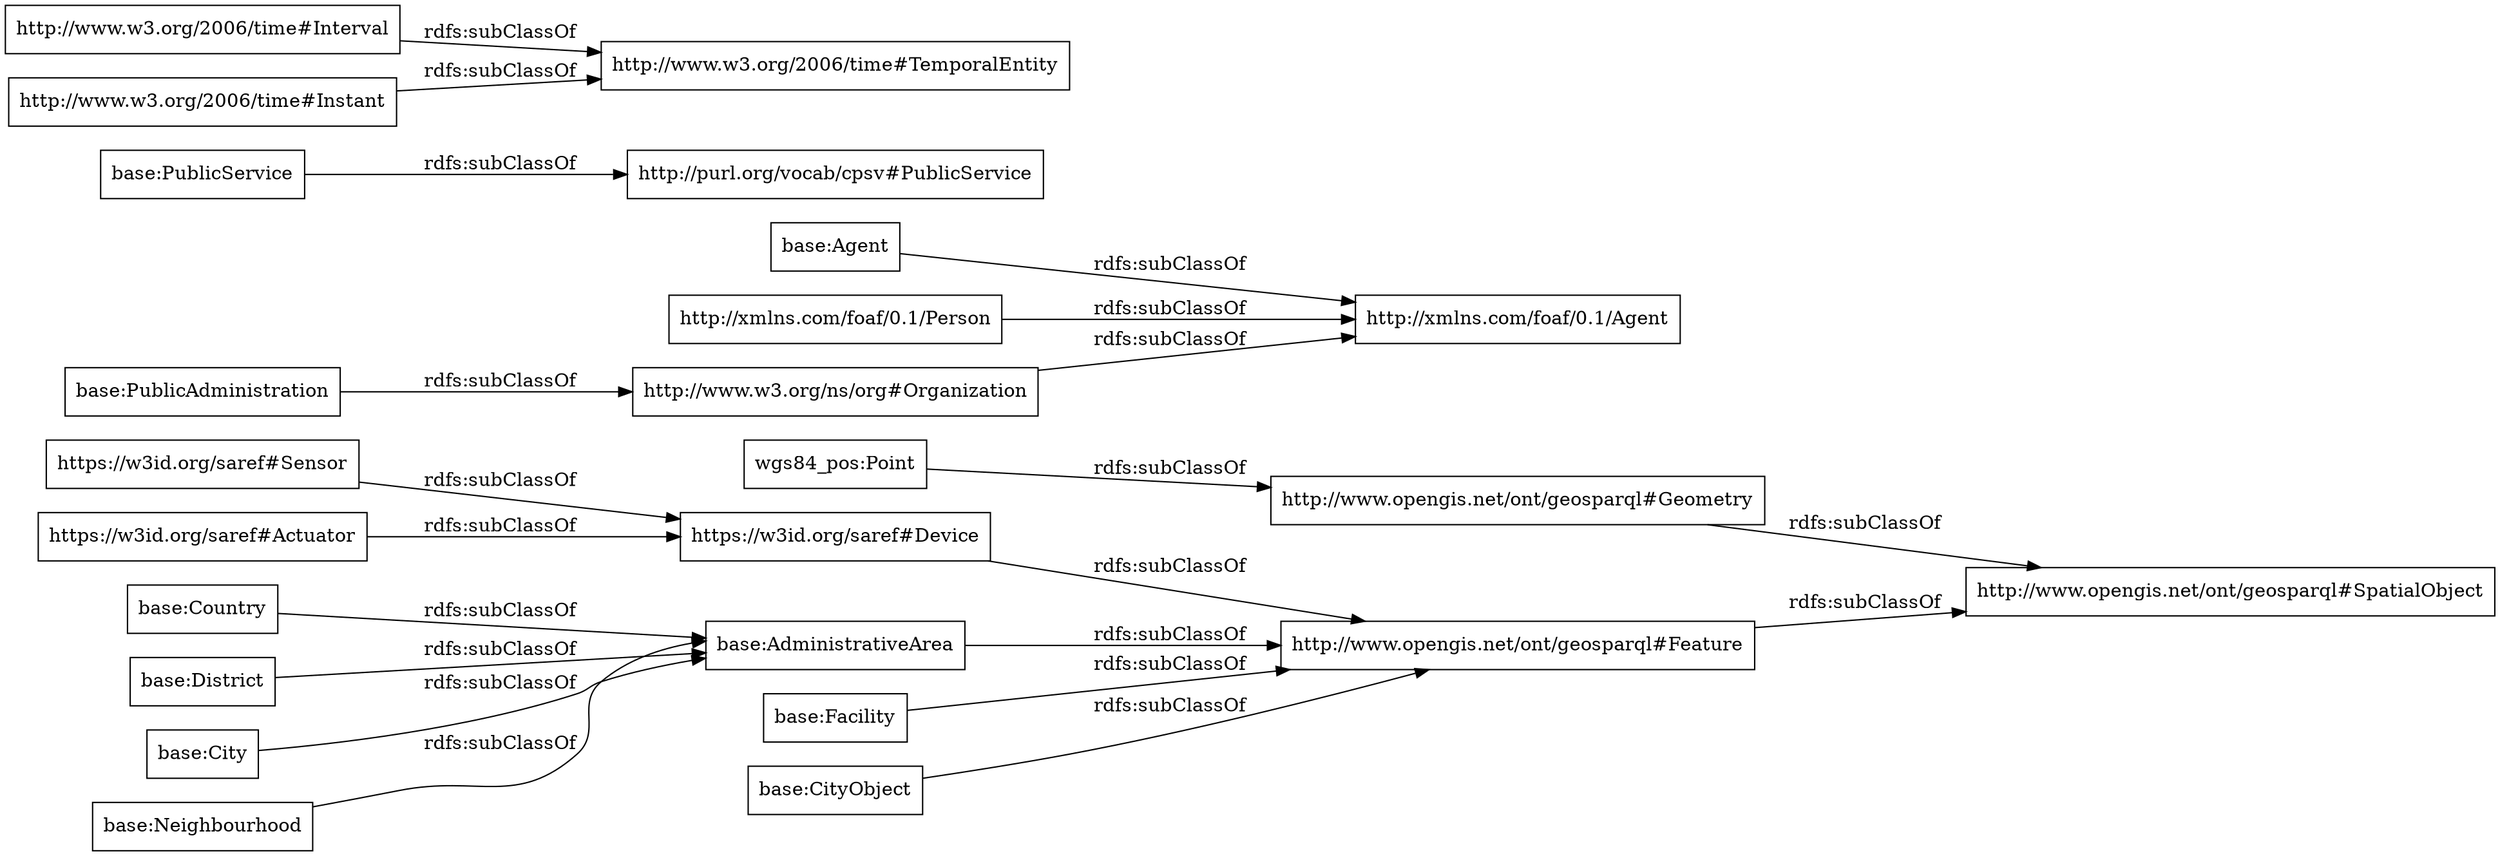 digraph ar2dtool_diagram { 
rankdir=LR;
size="1000"
node [shape = rectangle, color="black"]; "http://www.opengis.net/ont/geosparql#Feature" "http://xmlns.com/foaf/0.1/Agent" "base:PublicService" "base:Agent" "https://w3id.org/saref#Sensor" "https://w3id.org/saref#Device" "http://www.w3.org/2006/time#Interval" "base:PublicAdministration" "http://www.opengis.net/ont/geosparql#SpatialObject" "http://www.opengis.net/ont/geosparql#Geometry" "http://www.w3.org/2006/time#TemporalEntity" "base:Country" "base:AdministrativeArea" "http://xmlns.com/foaf/0.1/Person" "base:District" "base:City" "wgs84_pos:Point" "base:Facility" "http://www.w3.org/ns/org#Organization" "base:CityObject" "http://www.w3.org/2006/time#Instant" "https://w3id.org/saref#Actuator" "base:Neighbourhood" "http://purl.org/vocab/cpsv#PublicService" ; /*classes style*/
	"https://w3id.org/saref#Sensor" -> "https://w3id.org/saref#Device" [ label = "rdfs:subClassOf" ];
	"base:PublicService" -> "http://purl.org/vocab/cpsv#PublicService" [ label = "rdfs:subClassOf" ];
	"base:Neighbourhood" -> "base:AdministrativeArea" [ label = "rdfs:subClassOf" ];
	"base:Facility" -> "http://www.opengis.net/ont/geosparql#Feature" [ label = "rdfs:subClassOf" ];
	"http://www.w3.org/ns/org#Organization" -> "http://xmlns.com/foaf/0.1/Agent" [ label = "rdfs:subClassOf" ];
	"http://www.w3.org/2006/time#Interval" -> "http://www.w3.org/2006/time#TemporalEntity" [ label = "rdfs:subClassOf" ];
	"wgs84_pos:Point" -> "http://www.opengis.net/ont/geosparql#Geometry" [ label = "rdfs:subClassOf" ];
	"base:City" -> "base:AdministrativeArea" [ label = "rdfs:subClassOf" ];
	"http://xmlns.com/foaf/0.1/Person" -> "http://xmlns.com/foaf/0.1/Agent" [ label = "rdfs:subClassOf" ];
	"http://www.opengis.net/ont/geosparql#Feature" -> "http://www.opengis.net/ont/geosparql#SpatialObject" [ label = "rdfs:subClassOf" ];
	"base:AdministrativeArea" -> "http://www.opengis.net/ont/geosparql#Feature" [ label = "rdfs:subClassOf" ];
	"base:District" -> "base:AdministrativeArea" [ label = "rdfs:subClassOf" ];
	"https://w3id.org/saref#Actuator" -> "https://w3id.org/saref#Device" [ label = "rdfs:subClassOf" ];
	"base:CityObject" -> "http://www.opengis.net/ont/geosparql#Feature" [ label = "rdfs:subClassOf" ];
	"http://www.w3.org/2006/time#Instant" -> "http://www.w3.org/2006/time#TemporalEntity" [ label = "rdfs:subClassOf" ];
	"http://www.opengis.net/ont/geosparql#Geometry" -> "http://www.opengis.net/ont/geosparql#SpatialObject" [ label = "rdfs:subClassOf" ];
	"base:PublicAdministration" -> "http://www.w3.org/ns/org#Organization" [ label = "rdfs:subClassOf" ];
	"base:Agent" -> "http://xmlns.com/foaf/0.1/Agent" [ label = "rdfs:subClassOf" ];
	"base:Country" -> "base:AdministrativeArea" [ label = "rdfs:subClassOf" ];
	"https://w3id.org/saref#Device" -> "http://www.opengis.net/ont/geosparql#Feature" [ label = "rdfs:subClassOf" ];

}
